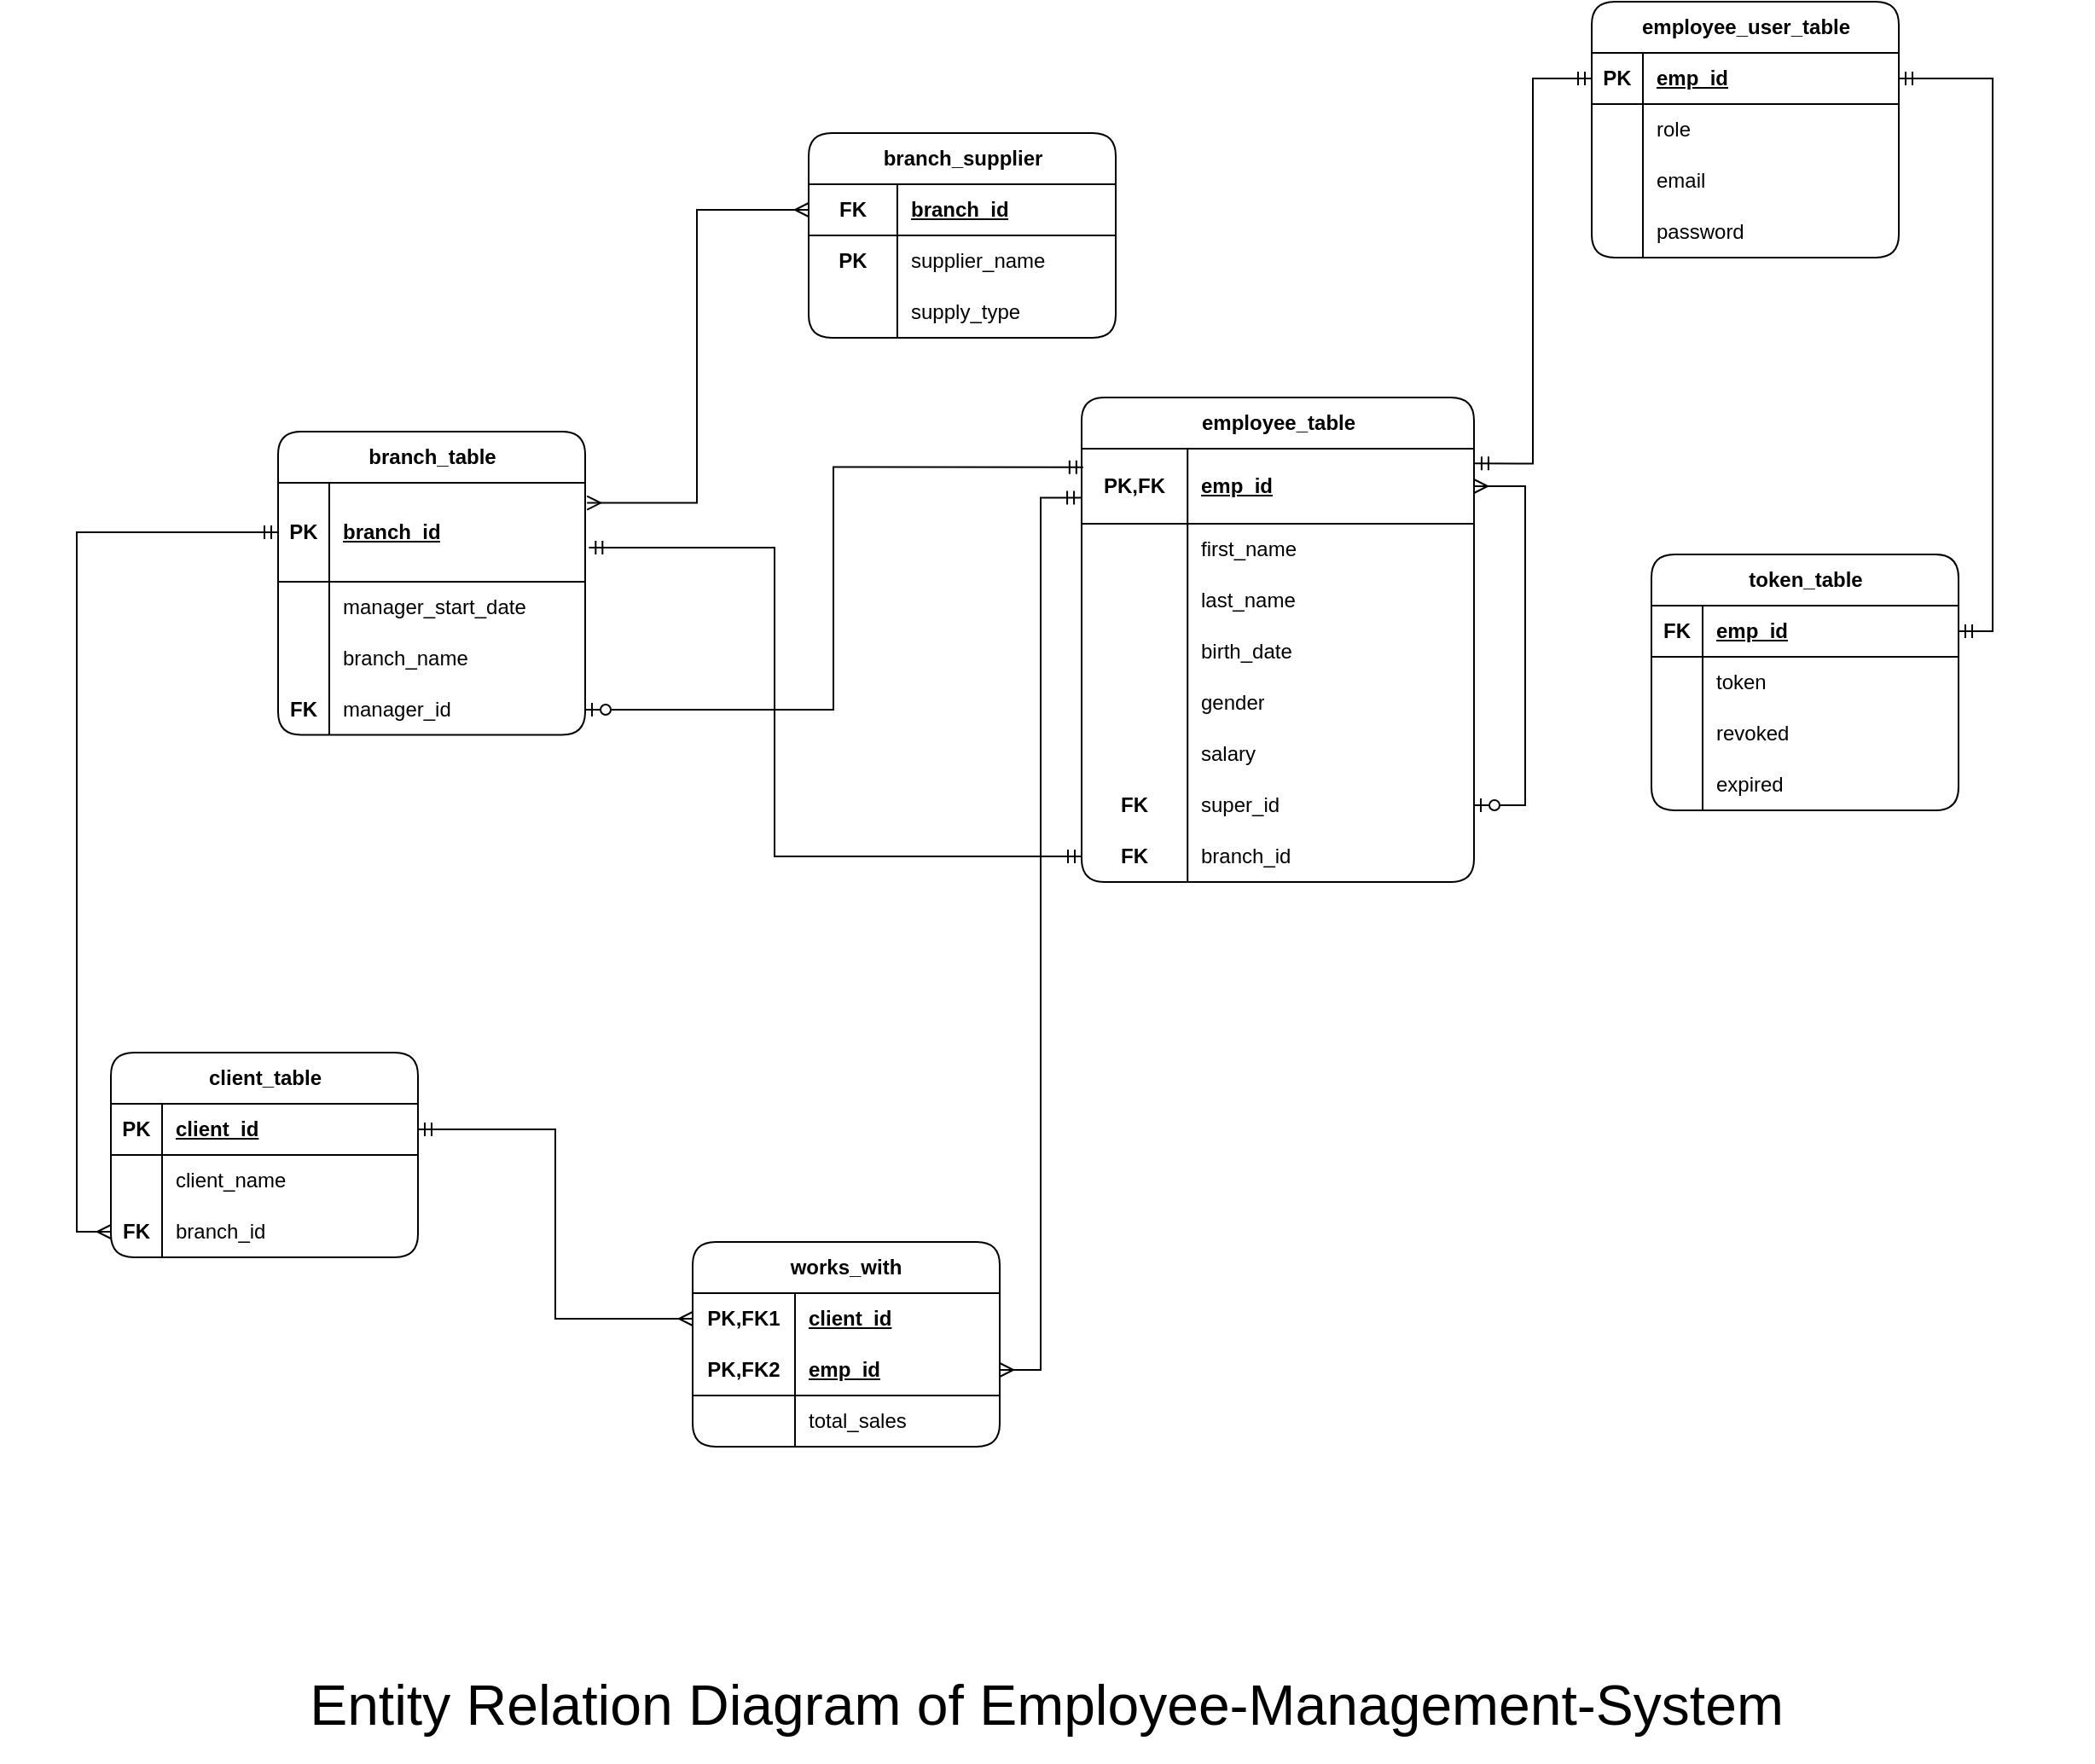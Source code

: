 <mxfile version="21.6.5" type="device">
  <diagram name="Page-1" id="pW3LPAcXb5I_HjaPYsyZ">
    <mxGraphModel dx="1983" dy="1054" grid="0" gridSize="10" guides="1" tooltips="1" connect="1" arrows="1" fold="1" page="0" pageScale="1" pageWidth="827" pageHeight="1169" math="0" shadow="0">
      <root>
        <mxCell id="0" />
        <mxCell id="1" parent="0" />
        <mxCell id="bMfVpVjpaJgASd9hI8qA-1" value="employee_table" style="shape=table;startSize=30;container=1;collapsible=1;childLayout=tableLayout;fixedRows=1;rowLines=0;fontStyle=1;align=center;resizeLast=1;html=1;rounded=1;" vertex="1" parent="1">
          <mxGeometry x="322" y="243" width="230" height="284" as="geometry" />
        </mxCell>
        <mxCell id="bMfVpVjpaJgASd9hI8qA-2" value="" style="shape=tableRow;horizontal=0;startSize=0;swimlaneHead=0;swimlaneBody=0;fillColor=none;collapsible=0;dropTarget=0;points=[[0,0.5],[1,0.5]];portConstraint=eastwest;top=0;left=0;right=0;bottom=1;" vertex="1" parent="bMfVpVjpaJgASd9hI8qA-1">
          <mxGeometry y="30" width="230" height="44" as="geometry" />
        </mxCell>
        <mxCell id="bMfVpVjpaJgASd9hI8qA-3" value="PK,FK" style="shape=partialRectangle;connectable=0;fillColor=none;top=0;left=0;bottom=0;right=0;fontStyle=1;overflow=hidden;whiteSpace=wrap;html=1;" vertex="1" parent="bMfVpVjpaJgASd9hI8qA-2">
          <mxGeometry width="62.103" height="44" as="geometry">
            <mxRectangle width="62.103" height="44" as="alternateBounds" />
          </mxGeometry>
        </mxCell>
        <mxCell id="bMfVpVjpaJgASd9hI8qA-4" value="emp_id" style="shape=partialRectangle;connectable=0;fillColor=none;top=0;left=0;bottom=0;right=0;align=left;spacingLeft=6;fontStyle=5;overflow=hidden;whiteSpace=wrap;html=1;" vertex="1" parent="bMfVpVjpaJgASd9hI8qA-2">
          <mxGeometry x="62.103" width="167.897" height="44" as="geometry">
            <mxRectangle width="167.897" height="44" as="alternateBounds" />
          </mxGeometry>
        </mxCell>
        <mxCell id="bMfVpVjpaJgASd9hI8qA-5" value="" style="shape=tableRow;horizontal=0;startSize=0;swimlaneHead=0;swimlaneBody=0;fillColor=none;collapsible=0;dropTarget=0;points=[[0,0.5],[1,0.5]];portConstraint=eastwest;top=0;left=0;right=0;bottom=0;" vertex="1" parent="bMfVpVjpaJgASd9hI8qA-1">
          <mxGeometry y="74" width="230" height="30" as="geometry" />
        </mxCell>
        <mxCell id="bMfVpVjpaJgASd9hI8qA-6" value="" style="shape=partialRectangle;connectable=0;fillColor=none;top=0;left=0;bottom=0;right=0;editable=1;overflow=hidden;whiteSpace=wrap;html=1;" vertex="1" parent="bMfVpVjpaJgASd9hI8qA-5">
          <mxGeometry width="62.103" height="30" as="geometry">
            <mxRectangle width="62.103" height="30" as="alternateBounds" />
          </mxGeometry>
        </mxCell>
        <mxCell id="bMfVpVjpaJgASd9hI8qA-7" value="first_name" style="shape=partialRectangle;connectable=0;fillColor=none;top=0;left=0;bottom=0;right=0;align=left;spacingLeft=6;overflow=hidden;whiteSpace=wrap;html=1;" vertex="1" parent="bMfVpVjpaJgASd9hI8qA-5">
          <mxGeometry x="62.103" width="167.897" height="30" as="geometry">
            <mxRectangle width="167.897" height="30" as="alternateBounds" />
          </mxGeometry>
        </mxCell>
        <mxCell id="bMfVpVjpaJgASd9hI8qA-8" value="" style="shape=tableRow;horizontal=0;startSize=0;swimlaneHead=0;swimlaneBody=0;fillColor=none;collapsible=0;dropTarget=0;points=[[0,0.5],[1,0.5]];portConstraint=eastwest;top=0;left=0;right=0;bottom=0;" vertex="1" parent="bMfVpVjpaJgASd9hI8qA-1">
          <mxGeometry y="104" width="230" height="30" as="geometry" />
        </mxCell>
        <mxCell id="bMfVpVjpaJgASd9hI8qA-9" value="" style="shape=partialRectangle;connectable=0;fillColor=none;top=0;left=0;bottom=0;right=0;editable=1;overflow=hidden;whiteSpace=wrap;html=1;" vertex="1" parent="bMfVpVjpaJgASd9hI8qA-8">
          <mxGeometry width="62.103" height="30" as="geometry">
            <mxRectangle width="62.103" height="30" as="alternateBounds" />
          </mxGeometry>
        </mxCell>
        <mxCell id="bMfVpVjpaJgASd9hI8qA-10" value="last_name" style="shape=partialRectangle;connectable=0;fillColor=none;top=0;left=0;bottom=0;right=0;align=left;spacingLeft=6;overflow=hidden;whiteSpace=wrap;html=1;" vertex="1" parent="bMfVpVjpaJgASd9hI8qA-8">
          <mxGeometry x="62.103" width="167.897" height="30" as="geometry">
            <mxRectangle width="167.897" height="30" as="alternateBounds" />
          </mxGeometry>
        </mxCell>
        <mxCell id="bMfVpVjpaJgASd9hI8qA-11" value="" style="shape=tableRow;horizontal=0;startSize=0;swimlaneHead=0;swimlaneBody=0;fillColor=none;collapsible=0;dropTarget=0;points=[[0,0.5],[1,0.5]];portConstraint=eastwest;top=0;left=0;right=0;bottom=0;" vertex="1" parent="bMfVpVjpaJgASd9hI8qA-1">
          <mxGeometry y="134" width="230" height="30" as="geometry" />
        </mxCell>
        <mxCell id="bMfVpVjpaJgASd9hI8qA-12" value="" style="shape=partialRectangle;connectable=0;fillColor=none;top=0;left=0;bottom=0;right=0;editable=1;overflow=hidden;whiteSpace=wrap;html=1;" vertex="1" parent="bMfVpVjpaJgASd9hI8qA-11">
          <mxGeometry width="62.103" height="30" as="geometry">
            <mxRectangle width="62.103" height="30" as="alternateBounds" />
          </mxGeometry>
        </mxCell>
        <mxCell id="bMfVpVjpaJgASd9hI8qA-13" value="birth_date" style="shape=partialRectangle;connectable=0;fillColor=none;top=0;left=0;bottom=0;right=0;align=left;spacingLeft=6;overflow=hidden;whiteSpace=wrap;html=1;" vertex="1" parent="bMfVpVjpaJgASd9hI8qA-11">
          <mxGeometry x="62.103" width="167.897" height="30" as="geometry">
            <mxRectangle width="167.897" height="30" as="alternateBounds" />
          </mxGeometry>
        </mxCell>
        <mxCell id="bMfVpVjpaJgASd9hI8qA-17" style="shape=tableRow;horizontal=0;startSize=0;swimlaneHead=0;swimlaneBody=0;fillColor=none;collapsible=0;dropTarget=0;points=[[0,0.5],[1,0.5]];portConstraint=eastwest;top=0;left=0;right=0;bottom=0;" vertex="1" parent="bMfVpVjpaJgASd9hI8qA-1">
          <mxGeometry y="164" width="230" height="30" as="geometry" />
        </mxCell>
        <mxCell id="bMfVpVjpaJgASd9hI8qA-18" style="shape=partialRectangle;connectable=0;fillColor=none;top=0;left=0;bottom=0;right=0;editable=1;overflow=hidden;whiteSpace=wrap;html=1;" vertex="1" parent="bMfVpVjpaJgASd9hI8qA-17">
          <mxGeometry width="62.103" height="30" as="geometry">
            <mxRectangle width="62.103" height="30" as="alternateBounds" />
          </mxGeometry>
        </mxCell>
        <mxCell id="bMfVpVjpaJgASd9hI8qA-19" value="gender" style="shape=partialRectangle;connectable=0;fillColor=none;top=0;left=0;bottom=0;right=0;align=left;spacingLeft=6;overflow=hidden;whiteSpace=wrap;html=1;" vertex="1" parent="bMfVpVjpaJgASd9hI8qA-17">
          <mxGeometry x="62.103" width="167.897" height="30" as="geometry">
            <mxRectangle width="167.897" height="30" as="alternateBounds" />
          </mxGeometry>
        </mxCell>
        <mxCell id="bMfVpVjpaJgASd9hI8qA-20" style="shape=tableRow;horizontal=0;startSize=0;swimlaneHead=0;swimlaneBody=0;fillColor=none;collapsible=0;dropTarget=0;points=[[0,0.5],[1,0.5]];portConstraint=eastwest;top=0;left=0;right=0;bottom=0;" vertex="1" parent="bMfVpVjpaJgASd9hI8qA-1">
          <mxGeometry y="194" width="230" height="30" as="geometry" />
        </mxCell>
        <mxCell id="bMfVpVjpaJgASd9hI8qA-21" style="shape=partialRectangle;connectable=0;fillColor=none;top=0;left=0;bottom=0;right=0;editable=1;overflow=hidden;whiteSpace=wrap;html=1;" vertex="1" parent="bMfVpVjpaJgASd9hI8qA-20">
          <mxGeometry width="62.103" height="30" as="geometry">
            <mxRectangle width="62.103" height="30" as="alternateBounds" />
          </mxGeometry>
        </mxCell>
        <mxCell id="bMfVpVjpaJgASd9hI8qA-22" value="salary" style="shape=partialRectangle;connectable=0;fillColor=none;top=0;left=0;bottom=0;right=0;align=left;spacingLeft=6;overflow=hidden;whiteSpace=wrap;html=1;" vertex="1" parent="bMfVpVjpaJgASd9hI8qA-20">
          <mxGeometry x="62.103" width="167.897" height="30" as="geometry">
            <mxRectangle width="167.897" height="30" as="alternateBounds" />
          </mxGeometry>
        </mxCell>
        <mxCell id="bMfVpVjpaJgASd9hI8qA-23" style="shape=tableRow;horizontal=0;startSize=0;swimlaneHead=0;swimlaneBody=0;fillColor=none;collapsible=0;dropTarget=0;points=[[0,0.5],[1,0.5]];portConstraint=eastwest;top=0;left=0;right=0;bottom=0;" vertex="1" parent="bMfVpVjpaJgASd9hI8qA-1">
          <mxGeometry y="224" width="230" height="30" as="geometry" />
        </mxCell>
        <mxCell id="bMfVpVjpaJgASd9hI8qA-24" value="&lt;b&gt;FK&lt;/b&gt;" style="shape=partialRectangle;connectable=0;fillColor=none;top=0;left=0;bottom=0;right=0;editable=1;overflow=hidden;whiteSpace=wrap;html=1;" vertex="1" parent="bMfVpVjpaJgASd9hI8qA-23">
          <mxGeometry width="62.103" height="30" as="geometry">
            <mxRectangle width="62.103" height="30" as="alternateBounds" />
          </mxGeometry>
        </mxCell>
        <mxCell id="bMfVpVjpaJgASd9hI8qA-25" value="super_id" style="shape=partialRectangle;connectable=0;fillColor=none;top=0;left=0;bottom=0;right=0;align=left;spacingLeft=6;overflow=hidden;whiteSpace=wrap;html=1;" vertex="1" parent="bMfVpVjpaJgASd9hI8qA-23">
          <mxGeometry x="62.103" width="167.897" height="30" as="geometry">
            <mxRectangle width="167.897" height="30" as="alternateBounds" />
          </mxGeometry>
        </mxCell>
        <mxCell id="bMfVpVjpaJgASd9hI8qA-26" style="shape=tableRow;horizontal=0;startSize=0;swimlaneHead=0;swimlaneBody=0;fillColor=none;collapsible=0;dropTarget=0;points=[[0,0.5],[1,0.5]];portConstraint=eastwest;top=0;left=0;right=0;bottom=0;" vertex="1" parent="bMfVpVjpaJgASd9hI8qA-1">
          <mxGeometry y="254" width="230" height="30" as="geometry" />
        </mxCell>
        <mxCell id="bMfVpVjpaJgASd9hI8qA-27" value="&lt;b&gt;FK&lt;/b&gt;" style="shape=partialRectangle;connectable=0;fillColor=none;top=0;left=0;bottom=0;right=0;editable=1;overflow=hidden;whiteSpace=wrap;html=1;" vertex="1" parent="bMfVpVjpaJgASd9hI8qA-26">
          <mxGeometry width="62.103" height="30" as="geometry">
            <mxRectangle width="62.103" height="30" as="alternateBounds" />
          </mxGeometry>
        </mxCell>
        <mxCell id="bMfVpVjpaJgASd9hI8qA-28" value="branch_id" style="shape=partialRectangle;connectable=0;fillColor=none;top=0;left=0;bottom=0;right=0;align=left;spacingLeft=6;overflow=hidden;whiteSpace=wrap;html=1;" vertex="1" parent="bMfVpVjpaJgASd9hI8qA-26">
          <mxGeometry x="62.103" width="167.897" height="30" as="geometry">
            <mxRectangle width="167.897" height="30" as="alternateBounds" />
          </mxGeometry>
        </mxCell>
        <mxCell id="bMfVpVjpaJgASd9hI8qA-36" value="" style="edgeStyle=entityRelationEdgeStyle;fontSize=12;html=1;endArrow=ERmany;startArrow=ERzeroToOne;rounded=0;endFill=0;startFill=0;" edge="1" parent="bMfVpVjpaJgASd9hI8qA-1" source="bMfVpVjpaJgASd9hI8qA-23" target="bMfVpVjpaJgASd9hI8qA-2">
          <mxGeometry width="100" height="100" relative="1" as="geometry">
            <mxPoint x="166" y="282" as="sourcePoint" />
            <mxPoint x="266" y="182" as="targetPoint" />
            <Array as="points">
              <mxPoint x="292" y="132" />
            </Array>
          </mxGeometry>
        </mxCell>
        <mxCell id="bMfVpVjpaJgASd9hI8qA-37" value="branch_table" style="shape=table;startSize=30;container=1;collapsible=1;childLayout=tableLayout;fixedRows=1;rowLines=0;fontStyle=1;align=center;resizeLast=1;html=1;rounded=1;" vertex="1" parent="1">
          <mxGeometry x="-149" y="263" width="180" height="177.688" as="geometry" />
        </mxCell>
        <mxCell id="bMfVpVjpaJgASd9hI8qA-38" value="" style="shape=tableRow;horizontal=0;startSize=0;swimlaneHead=0;swimlaneBody=0;fillColor=none;collapsible=0;dropTarget=0;points=[[0,0.5],[1,0.5]];portConstraint=eastwest;top=0;left=0;right=0;bottom=1;" vertex="1" parent="bMfVpVjpaJgASd9hI8qA-37">
          <mxGeometry y="30" width="180" height="58" as="geometry" />
        </mxCell>
        <mxCell id="bMfVpVjpaJgASd9hI8qA-39" value="PK" style="shape=partialRectangle;connectable=0;fillColor=none;top=0;left=0;bottom=0;right=0;fontStyle=1;overflow=hidden;whiteSpace=wrap;html=1;" vertex="1" parent="bMfVpVjpaJgASd9hI8qA-38">
          <mxGeometry width="30" height="58" as="geometry">
            <mxRectangle width="30" height="58" as="alternateBounds" />
          </mxGeometry>
        </mxCell>
        <mxCell id="bMfVpVjpaJgASd9hI8qA-40" value="branch_id" style="shape=partialRectangle;connectable=0;fillColor=none;top=0;left=0;bottom=0;right=0;align=left;spacingLeft=6;fontStyle=5;overflow=hidden;whiteSpace=wrap;html=1;" vertex="1" parent="bMfVpVjpaJgASd9hI8qA-38">
          <mxGeometry x="30" width="150" height="58" as="geometry">
            <mxRectangle width="150" height="58" as="alternateBounds" />
          </mxGeometry>
        </mxCell>
        <mxCell id="bMfVpVjpaJgASd9hI8qA-41" value="" style="shape=tableRow;horizontal=0;startSize=0;swimlaneHead=0;swimlaneBody=0;fillColor=none;collapsible=0;dropTarget=0;points=[[0,0.5],[1,0.5]];portConstraint=eastwest;top=0;left=0;right=0;bottom=0;" vertex="1" parent="bMfVpVjpaJgASd9hI8qA-37">
          <mxGeometry y="88" width="180" height="30" as="geometry" />
        </mxCell>
        <mxCell id="bMfVpVjpaJgASd9hI8qA-42" value="" style="shape=partialRectangle;connectable=0;fillColor=none;top=0;left=0;bottom=0;right=0;editable=1;overflow=hidden;whiteSpace=wrap;html=1;" vertex="1" parent="bMfVpVjpaJgASd9hI8qA-41">
          <mxGeometry width="30" height="30" as="geometry">
            <mxRectangle width="30" height="30" as="alternateBounds" />
          </mxGeometry>
        </mxCell>
        <mxCell id="bMfVpVjpaJgASd9hI8qA-43" value="manager_start_date" style="shape=partialRectangle;connectable=0;fillColor=none;top=0;left=0;bottom=0;right=0;align=left;spacingLeft=6;overflow=hidden;whiteSpace=wrap;html=1;" vertex="1" parent="bMfVpVjpaJgASd9hI8qA-41">
          <mxGeometry x="30" width="150" height="30" as="geometry">
            <mxRectangle width="150" height="30" as="alternateBounds" />
          </mxGeometry>
        </mxCell>
        <mxCell id="bMfVpVjpaJgASd9hI8qA-44" value="" style="shape=tableRow;horizontal=0;startSize=0;swimlaneHead=0;swimlaneBody=0;fillColor=none;collapsible=0;dropTarget=0;points=[[0,0.5],[1,0.5]];portConstraint=eastwest;top=0;left=0;right=0;bottom=0;" vertex="1" parent="bMfVpVjpaJgASd9hI8qA-37">
          <mxGeometry y="118" width="180" height="30" as="geometry" />
        </mxCell>
        <mxCell id="bMfVpVjpaJgASd9hI8qA-45" value="" style="shape=partialRectangle;connectable=0;fillColor=none;top=0;left=0;bottom=0;right=0;editable=1;overflow=hidden;whiteSpace=wrap;html=1;" vertex="1" parent="bMfVpVjpaJgASd9hI8qA-44">
          <mxGeometry width="30" height="30" as="geometry">
            <mxRectangle width="30" height="30" as="alternateBounds" />
          </mxGeometry>
        </mxCell>
        <mxCell id="bMfVpVjpaJgASd9hI8qA-46" value="branch_name" style="shape=partialRectangle;connectable=0;fillColor=none;top=0;left=0;bottom=0;right=0;align=left;spacingLeft=6;overflow=hidden;whiteSpace=wrap;html=1;" vertex="1" parent="bMfVpVjpaJgASd9hI8qA-44">
          <mxGeometry x="30" width="150" height="30" as="geometry">
            <mxRectangle width="150" height="30" as="alternateBounds" />
          </mxGeometry>
        </mxCell>
        <mxCell id="bMfVpVjpaJgASd9hI8qA-47" value="" style="shape=tableRow;horizontal=0;startSize=0;swimlaneHead=0;swimlaneBody=0;fillColor=none;collapsible=0;dropTarget=0;points=[[0,0.5],[1,0.5]];portConstraint=eastwest;top=0;left=0;right=0;bottom=0;" vertex="1" parent="bMfVpVjpaJgASd9hI8qA-37">
          <mxGeometry y="148" width="180" height="30" as="geometry" />
        </mxCell>
        <mxCell id="bMfVpVjpaJgASd9hI8qA-48" value="&lt;b&gt;FK&lt;/b&gt;" style="shape=partialRectangle;connectable=0;fillColor=none;top=0;left=0;bottom=0;right=0;editable=1;overflow=hidden;whiteSpace=wrap;html=1;" vertex="1" parent="bMfVpVjpaJgASd9hI8qA-47">
          <mxGeometry width="30" height="30" as="geometry">
            <mxRectangle width="30" height="30" as="alternateBounds" />
          </mxGeometry>
        </mxCell>
        <mxCell id="bMfVpVjpaJgASd9hI8qA-49" value="manager_id" style="shape=partialRectangle;connectable=0;fillColor=none;top=0;left=0;bottom=0;right=0;align=left;spacingLeft=6;overflow=hidden;whiteSpace=wrap;html=1;" vertex="1" parent="bMfVpVjpaJgASd9hI8qA-47">
          <mxGeometry x="30" width="150" height="30" as="geometry">
            <mxRectangle width="150" height="30" as="alternateBounds" />
          </mxGeometry>
        </mxCell>
        <mxCell id="bMfVpVjpaJgASd9hI8qA-50" style="edgeStyle=orthogonalEdgeStyle;rounded=0;orthogonalLoop=1;jettySize=auto;html=1;endArrow=ERmandOne;endFill=0;startArrow=ERzeroToOne;startFill=0;entryX=0.004;entryY=0.246;entryDx=0;entryDy=0;entryPerimeter=0;" edge="1" parent="1" source="bMfVpVjpaJgASd9hI8qA-47" target="bMfVpVjpaJgASd9hI8qA-2">
          <mxGeometry relative="1" as="geometry" />
        </mxCell>
        <mxCell id="bMfVpVjpaJgASd9hI8qA-51" value="client_table" style="shape=table;startSize=30;container=1;collapsible=1;childLayout=tableLayout;fixedRows=1;rowLines=0;fontStyle=1;align=center;resizeLast=1;html=1;rounded=1;" vertex="1" parent="1">
          <mxGeometry x="-247" y="627" width="180" height="120" as="geometry" />
        </mxCell>
        <mxCell id="bMfVpVjpaJgASd9hI8qA-52" value="" style="shape=tableRow;horizontal=0;startSize=0;swimlaneHead=0;swimlaneBody=0;fillColor=none;collapsible=0;dropTarget=0;points=[[0,0.5],[1,0.5]];portConstraint=eastwest;top=0;left=0;right=0;bottom=1;" vertex="1" parent="bMfVpVjpaJgASd9hI8qA-51">
          <mxGeometry y="30" width="180" height="30" as="geometry" />
        </mxCell>
        <mxCell id="bMfVpVjpaJgASd9hI8qA-53" value="PK" style="shape=partialRectangle;connectable=0;fillColor=none;top=0;left=0;bottom=0;right=0;fontStyle=1;overflow=hidden;whiteSpace=wrap;html=1;" vertex="1" parent="bMfVpVjpaJgASd9hI8qA-52">
          <mxGeometry width="30" height="30" as="geometry">
            <mxRectangle width="30" height="30" as="alternateBounds" />
          </mxGeometry>
        </mxCell>
        <mxCell id="bMfVpVjpaJgASd9hI8qA-54" value="client_id" style="shape=partialRectangle;connectable=0;fillColor=none;top=0;left=0;bottom=0;right=0;align=left;spacingLeft=6;fontStyle=5;overflow=hidden;whiteSpace=wrap;html=1;" vertex="1" parent="bMfVpVjpaJgASd9hI8qA-52">
          <mxGeometry x="30" width="150" height="30" as="geometry">
            <mxRectangle width="150" height="30" as="alternateBounds" />
          </mxGeometry>
        </mxCell>
        <mxCell id="bMfVpVjpaJgASd9hI8qA-55" value="" style="shape=tableRow;horizontal=0;startSize=0;swimlaneHead=0;swimlaneBody=0;fillColor=none;collapsible=0;dropTarget=0;points=[[0,0.5],[1,0.5]];portConstraint=eastwest;top=0;left=0;right=0;bottom=0;" vertex="1" parent="bMfVpVjpaJgASd9hI8qA-51">
          <mxGeometry y="60" width="180" height="30" as="geometry" />
        </mxCell>
        <mxCell id="bMfVpVjpaJgASd9hI8qA-56" value="" style="shape=partialRectangle;connectable=0;fillColor=none;top=0;left=0;bottom=0;right=0;editable=1;overflow=hidden;whiteSpace=wrap;html=1;" vertex="1" parent="bMfVpVjpaJgASd9hI8qA-55">
          <mxGeometry width="30" height="30" as="geometry">
            <mxRectangle width="30" height="30" as="alternateBounds" />
          </mxGeometry>
        </mxCell>
        <mxCell id="bMfVpVjpaJgASd9hI8qA-57" value="client_name" style="shape=partialRectangle;connectable=0;fillColor=none;top=0;left=0;bottom=0;right=0;align=left;spacingLeft=6;overflow=hidden;whiteSpace=wrap;html=1;" vertex="1" parent="bMfVpVjpaJgASd9hI8qA-55">
          <mxGeometry x="30" width="150" height="30" as="geometry">
            <mxRectangle width="150" height="30" as="alternateBounds" />
          </mxGeometry>
        </mxCell>
        <mxCell id="bMfVpVjpaJgASd9hI8qA-58" value="" style="shape=tableRow;horizontal=0;startSize=0;swimlaneHead=0;swimlaneBody=0;fillColor=none;collapsible=0;dropTarget=0;points=[[0,0.5],[1,0.5]];portConstraint=eastwest;top=0;left=0;right=0;bottom=0;" vertex="1" parent="bMfVpVjpaJgASd9hI8qA-51">
          <mxGeometry y="90" width="180" height="30" as="geometry" />
        </mxCell>
        <mxCell id="bMfVpVjpaJgASd9hI8qA-59" value="&lt;b&gt;FK&lt;/b&gt;" style="shape=partialRectangle;connectable=0;fillColor=none;top=0;left=0;bottom=0;right=0;editable=1;overflow=hidden;whiteSpace=wrap;html=1;" vertex="1" parent="bMfVpVjpaJgASd9hI8qA-58">
          <mxGeometry width="30" height="30" as="geometry">
            <mxRectangle width="30" height="30" as="alternateBounds" />
          </mxGeometry>
        </mxCell>
        <mxCell id="bMfVpVjpaJgASd9hI8qA-60" value="branch_id" style="shape=partialRectangle;connectable=0;fillColor=none;top=0;left=0;bottom=0;right=0;align=left;spacingLeft=6;overflow=hidden;whiteSpace=wrap;html=1;" vertex="1" parent="bMfVpVjpaJgASd9hI8qA-58">
          <mxGeometry x="30" width="150" height="30" as="geometry">
            <mxRectangle width="150" height="30" as="alternateBounds" />
          </mxGeometry>
        </mxCell>
        <mxCell id="bMfVpVjpaJgASd9hI8qA-65" value="works_with" style="shape=table;startSize=30;container=1;collapsible=1;childLayout=tableLayout;fixedRows=1;rowLines=0;fontStyle=1;align=center;resizeLast=1;html=1;whiteSpace=wrap;rounded=1;" vertex="1" parent="1">
          <mxGeometry x="94" y="738" width="180" height="120" as="geometry" />
        </mxCell>
        <mxCell id="bMfVpVjpaJgASd9hI8qA-66" value="" style="shape=tableRow;horizontal=0;startSize=0;swimlaneHead=0;swimlaneBody=0;fillColor=none;collapsible=0;dropTarget=0;points=[[0,0.5],[1,0.5]];portConstraint=eastwest;top=0;left=0;right=0;bottom=0;html=1;" vertex="1" parent="bMfVpVjpaJgASd9hI8qA-65">
          <mxGeometry y="30" width="180" height="30" as="geometry" />
        </mxCell>
        <mxCell id="bMfVpVjpaJgASd9hI8qA-67" value="PK,FK1" style="shape=partialRectangle;connectable=0;fillColor=none;top=0;left=0;bottom=0;right=0;fontStyle=1;overflow=hidden;html=1;whiteSpace=wrap;" vertex="1" parent="bMfVpVjpaJgASd9hI8qA-66">
          <mxGeometry width="60" height="30" as="geometry">
            <mxRectangle width="60" height="30" as="alternateBounds" />
          </mxGeometry>
        </mxCell>
        <mxCell id="bMfVpVjpaJgASd9hI8qA-68" value="client_id" style="shape=partialRectangle;connectable=0;fillColor=none;top=0;left=0;bottom=0;right=0;align=left;spacingLeft=6;fontStyle=5;overflow=hidden;html=1;whiteSpace=wrap;" vertex="1" parent="bMfVpVjpaJgASd9hI8qA-66">
          <mxGeometry x="60" width="120" height="30" as="geometry">
            <mxRectangle width="120" height="30" as="alternateBounds" />
          </mxGeometry>
        </mxCell>
        <mxCell id="bMfVpVjpaJgASd9hI8qA-69" value="" style="shape=tableRow;horizontal=0;startSize=0;swimlaneHead=0;swimlaneBody=0;fillColor=none;collapsible=0;dropTarget=0;points=[[0,0.5],[1,0.5]];portConstraint=eastwest;top=0;left=0;right=0;bottom=1;html=1;" vertex="1" parent="bMfVpVjpaJgASd9hI8qA-65">
          <mxGeometry y="60" width="180" height="30" as="geometry" />
        </mxCell>
        <mxCell id="bMfVpVjpaJgASd9hI8qA-70" value="PK,FK2" style="shape=partialRectangle;connectable=0;fillColor=none;top=0;left=0;bottom=0;right=0;fontStyle=1;overflow=hidden;html=1;whiteSpace=wrap;" vertex="1" parent="bMfVpVjpaJgASd9hI8qA-69">
          <mxGeometry width="60" height="30" as="geometry">
            <mxRectangle width="60" height="30" as="alternateBounds" />
          </mxGeometry>
        </mxCell>
        <mxCell id="bMfVpVjpaJgASd9hI8qA-71" value="emp_id" style="shape=partialRectangle;connectable=0;fillColor=none;top=0;left=0;bottom=0;right=0;align=left;spacingLeft=6;fontStyle=5;overflow=hidden;html=1;whiteSpace=wrap;" vertex="1" parent="bMfVpVjpaJgASd9hI8qA-69">
          <mxGeometry x="60" width="120" height="30" as="geometry">
            <mxRectangle width="120" height="30" as="alternateBounds" />
          </mxGeometry>
        </mxCell>
        <mxCell id="bMfVpVjpaJgASd9hI8qA-72" value="" style="shape=tableRow;horizontal=0;startSize=0;swimlaneHead=0;swimlaneBody=0;fillColor=none;collapsible=0;dropTarget=0;points=[[0,0.5],[1,0.5]];portConstraint=eastwest;top=0;left=0;right=0;bottom=0;html=1;" vertex="1" parent="bMfVpVjpaJgASd9hI8qA-65">
          <mxGeometry y="90" width="180" height="30" as="geometry" />
        </mxCell>
        <mxCell id="bMfVpVjpaJgASd9hI8qA-73" value="" style="shape=partialRectangle;connectable=0;fillColor=none;top=0;left=0;bottom=0;right=0;editable=1;overflow=hidden;html=1;whiteSpace=wrap;" vertex="1" parent="bMfVpVjpaJgASd9hI8qA-72">
          <mxGeometry width="60" height="30" as="geometry">
            <mxRectangle width="60" height="30" as="alternateBounds" />
          </mxGeometry>
        </mxCell>
        <mxCell id="bMfVpVjpaJgASd9hI8qA-74" value="total_sales" style="shape=partialRectangle;connectable=0;fillColor=none;top=0;left=0;bottom=0;right=0;align=left;spacingLeft=6;overflow=hidden;html=1;whiteSpace=wrap;" vertex="1" parent="bMfVpVjpaJgASd9hI8qA-72">
          <mxGeometry x="60" width="120" height="30" as="geometry">
            <mxRectangle width="120" height="30" as="alternateBounds" />
          </mxGeometry>
        </mxCell>
        <mxCell id="bMfVpVjpaJgASd9hI8qA-79" style="edgeStyle=orthogonalEdgeStyle;rounded=0;orthogonalLoop=1;jettySize=auto;html=1;endArrow=ERmany;endFill=0;startArrow=ERmandOne;startFill=0;" edge="1" parent="1" source="bMfVpVjpaJgASd9hI8qA-52" target="bMfVpVjpaJgASd9hI8qA-66">
          <mxGeometry relative="1" as="geometry" />
        </mxCell>
        <mxCell id="bMfVpVjpaJgASd9hI8qA-80" style="edgeStyle=orthogonalEdgeStyle;rounded=0;orthogonalLoop=1;jettySize=auto;html=1;startArrow=ERmandOne;startFill=0;endArrow=ERmany;endFill=0;entryX=1;entryY=0.5;entryDx=0;entryDy=0;exitX=-0.002;exitY=0.654;exitDx=0;exitDy=0;exitPerimeter=0;" edge="1" parent="1" source="bMfVpVjpaJgASd9hI8qA-2" target="bMfVpVjpaJgASd9hI8qA-69">
          <mxGeometry relative="1" as="geometry">
            <mxPoint x="293.97" y="305" as="sourcePoint" />
            <mxPoint x="302" y="820" as="targetPoint" />
          </mxGeometry>
        </mxCell>
        <mxCell id="bMfVpVjpaJgASd9hI8qA-81" value="branch_supplier" style="shape=table;startSize=30;container=1;collapsible=1;childLayout=tableLayout;fixedRows=1;rowLines=0;fontStyle=1;align=center;resizeLast=1;html=1;rounded=1;" vertex="1" parent="1">
          <mxGeometry x="162" y="88" width="180" height="120" as="geometry" />
        </mxCell>
        <mxCell id="bMfVpVjpaJgASd9hI8qA-82" value="" style="shape=tableRow;horizontal=0;startSize=0;swimlaneHead=0;swimlaneBody=0;fillColor=none;collapsible=0;dropTarget=0;points=[[0,0.5],[1,0.5]];portConstraint=eastwest;top=0;left=0;right=0;bottom=1;" vertex="1" parent="bMfVpVjpaJgASd9hI8qA-81">
          <mxGeometry y="30" width="180" height="30" as="geometry" />
        </mxCell>
        <mxCell id="bMfVpVjpaJgASd9hI8qA-83" value="FK" style="shape=partialRectangle;connectable=0;fillColor=none;top=0;left=0;bottom=0;right=0;fontStyle=1;overflow=hidden;whiteSpace=wrap;html=1;" vertex="1" parent="bMfVpVjpaJgASd9hI8qA-82">
          <mxGeometry width="51.958" height="30" as="geometry">
            <mxRectangle width="51.958" height="30" as="alternateBounds" />
          </mxGeometry>
        </mxCell>
        <mxCell id="bMfVpVjpaJgASd9hI8qA-84" value="branch_id" style="shape=partialRectangle;connectable=0;fillColor=none;top=0;left=0;bottom=0;right=0;align=left;spacingLeft=6;fontStyle=5;overflow=hidden;whiteSpace=wrap;html=1;" vertex="1" parent="bMfVpVjpaJgASd9hI8qA-82">
          <mxGeometry x="51.958" width="128.042" height="30" as="geometry">
            <mxRectangle width="128.042" height="30" as="alternateBounds" />
          </mxGeometry>
        </mxCell>
        <mxCell id="bMfVpVjpaJgASd9hI8qA-85" value="" style="shape=tableRow;horizontal=0;startSize=0;swimlaneHead=0;swimlaneBody=0;fillColor=none;collapsible=0;dropTarget=0;points=[[0,0.5],[1,0.5]];portConstraint=eastwest;top=0;left=0;right=0;bottom=0;" vertex="1" parent="bMfVpVjpaJgASd9hI8qA-81">
          <mxGeometry y="60" width="180" height="30" as="geometry" />
        </mxCell>
        <mxCell id="bMfVpVjpaJgASd9hI8qA-86" value="&lt;b&gt;PK&lt;/b&gt;" style="shape=partialRectangle;connectable=0;fillColor=none;top=0;left=0;bottom=0;right=0;editable=1;overflow=hidden;whiteSpace=wrap;html=1;" vertex="1" parent="bMfVpVjpaJgASd9hI8qA-85">
          <mxGeometry width="51.958" height="30" as="geometry">
            <mxRectangle width="51.958" height="30" as="alternateBounds" />
          </mxGeometry>
        </mxCell>
        <mxCell id="bMfVpVjpaJgASd9hI8qA-87" value="supplier_name" style="shape=partialRectangle;connectable=0;fillColor=none;top=0;left=0;bottom=0;right=0;align=left;spacingLeft=6;overflow=hidden;whiteSpace=wrap;html=1;" vertex="1" parent="bMfVpVjpaJgASd9hI8qA-85">
          <mxGeometry x="51.958" width="128.042" height="30" as="geometry">
            <mxRectangle width="128.042" height="30" as="alternateBounds" />
          </mxGeometry>
        </mxCell>
        <mxCell id="bMfVpVjpaJgASd9hI8qA-88" value="" style="shape=tableRow;horizontal=0;startSize=0;swimlaneHead=0;swimlaneBody=0;fillColor=none;collapsible=0;dropTarget=0;points=[[0,0.5],[1,0.5]];portConstraint=eastwest;top=0;left=0;right=0;bottom=0;" vertex="1" parent="bMfVpVjpaJgASd9hI8qA-81">
          <mxGeometry y="90" width="180" height="30" as="geometry" />
        </mxCell>
        <mxCell id="bMfVpVjpaJgASd9hI8qA-89" value="" style="shape=partialRectangle;connectable=0;fillColor=none;top=0;left=0;bottom=0;right=0;editable=1;overflow=hidden;whiteSpace=wrap;html=1;" vertex="1" parent="bMfVpVjpaJgASd9hI8qA-88">
          <mxGeometry width="51.958" height="30" as="geometry">
            <mxRectangle width="51.958" height="30" as="alternateBounds" />
          </mxGeometry>
        </mxCell>
        <mxCell id="bMfVpVjpaJgASd9hI8qA-90" value="supply_type" style="shape=partialRectangle;connectable=0;fillColor=none;top=0;left=0;bottom=0;right=0;align=left;spacingLeft=6;overflow=hidden;whiteSpace=wrap;html=1;" vertex="1" parent="bMfVpVjpaJgASd9hI8qA-88">
          <mxGeometry x="51.958" width="128.042" height="30" as="geometry">
            <mxRectangle width="128.042" height="30" as="alternateBounds" />
          </mxGeometry>
        </mxCell>
        <mxCell id="bMfVpVjpaJgASd9hI8qA-94" style="edgeStyle=orthogonalEdgeStyle;rounded=0;orthogonalLoop=1;jettySize=auto;html=1;entryX=0;entryY=0.5;entryDx=0;entryDy=0;startArrow=ERmandOne;startFill=0;endArrow=ERmany;endFill=0;" edge="1" parent="1" source="bMfVpVjpaJgASd9hI8qA-38" target="bMfVpVjpaJgASd9hI8qA-58">
          <mxGeometry relative="1" as="geometry" />
        </mxCell>
        <mxCell id="bMfVpVjpaJgASd9hI8qA-97" style="edgeStyle=orthogonalEdgeStyle;rounded=0;orthogonalLoop=1;jettySize=auto;html=1;entryX=0;entryY=0.5;entryDx=0;entryDy=0;endArrow=ERmany;endFill=0;startArrow=ERmany;startFill=0;exitX=1.006;exitY=0.203;exitDx=0;exitDy=0;exitPerimeter=0;" edge="1" parent="1" source="bMfVpVjpaJgASd9hI8qA-38" target="bMfVpVjpaJgASd9hI8qA-82">
          <mxGeometry relative="1" as="geometry" />
        </mxCell>
        <mxCell id="bMfVpVjpaJgASd9hI8qA-98" value="&lt;span style=&quot;font-size: 33px;&quot;&gt;Entity Relation Diagram of Employee-Management-System&lt;/span&gt;" style="text;html=1;strokeColor=none;fillColor=none;align=center;verticalAlign=middle;whiteSpace=wrap;rounded=0;" vertex="1" parent="1">
          <mxGeometry x="-312" y="974" width="1227" height="69" as="geometry" />
        </mxCell>
        <mxCell id="bMfVpVjpaJgASd9hI8qA-99" value="employee_user_table" style="shape=table;startSize=30;container=1;collapsible=1;childLayout=tableLayout;fixedRows=1;rowLines=0;fontStyle=1;align=center;resizeLast=1;html=1;rounded=1;" vertex="1" parent="1">
          <mxGeometry x="621" y="11" width="180" height="150" as="geometry" />
        </mxCell>
        <mxCell id="bMfVpVjpaJgASd9hI8qA-100" value="" style="shape=tableRow;horizontal=0;startSize=0;swimlaneHead=0;swimlaneBody=0;fillColor=none;collapsible=0;dropTarget=0;points=[[0,0.5],[1,0.5]];portConstraint=eastwest;top=0;left=0;right=0;bottom=1;" vertex="1" parent="bMfVpVjpaJgASd9hI8qA-99">
          <mxGeometry y="30" width="180" height="30" as="geometry" />
        </mxCell>
        <mxCell id="bMfVpVjpaJgASd9hI8qA-101" value="PK" style="shape=partialRectangle;connectable=0;fillColor=none;top=0;left=0;bottom=0;right=0;fontStyle=1;overflow=hidden;whiteSpace=wrap;html=1;" vertex="1" parent="bMfVpVjpaJgASd9hI8qA-100">
          <mxGeometry width="30" height="30" as="geometry">
            <mxRectangle width="30" height="30" as="alternateBounds" />
          </mxGeometry>
        </mxCell>
        <mxCell id="bMfVpVjpaJgASd9hI8qA-102" value="emp_id" style="shape=partialRectangle;connectable=0;fillColor=none;top=0;left=0;bottom=0;right=0;align=left;spacingLeft=6;fontStyle=5;overflow=hidden;whiteSpace=wrap;html=1;" vertex="1" parent="bMfVpVjpaJgASd9hI8qA-100">
          <mxGeometry x="30" width="150" height="30" as="geometry">
            <mxRectangle width="150" height="30" as="alternateBounds" />
          </mxGeometry>
        </mxCell>
        <mxCell id="bMfVpVjpaJgASd9hI8qA-103" value="" style="shape=tableRow;horizontal=0;startSize=0;swimlaneHead=0;swimlaneBody=0;fillColor=none;collapsible=0;dropTarget=0;points=[[0,0.5],[1,0.5]];portConstraint=eastwest;top=0;left=0;right=0;bottom=0;" vertex="1" parent="bMfVpVjpaJgASd9hI8qA-99">
          <mxGeometry y="60" width="180" height="30" as="geometry" />
        </mxCell>
        <mxCell id="bMfVpVjpaJgASd9hI8qA-104" value="" style="shape=partialRectangle;connectable=0;fillColor=none;top=0;left=0;bottom=0;right=0;editable=1;overflow=hidden;whiteSpace=wrap;html=1;" vertex="1" parent="bMfVpVjpaJgASd9hI8qA-103">
          <mxGeometry width="30" height="30" as="geometry">
            <mxRectangle width="30" height="30" as="alternateBounds" />
          </mxGeometry>
        </mxCell>
        <mxCell id="bMfVpVjpaJgASd9hI8qA-105" value="role" style="shape=partialRectangle;connectable=0;fillColor=none;top=0;left=0;bottom=0;right=0;align=left;spacingLeft=6;overflow=hidden;whiteSpace=wrap;html=1;" vertex="1" parent="bMfVpVjpaJgASd9hI8qA-103">
          <mxGeometry x="30" width="150" height="30" as="geometry">
            <mxRectangle width="150" height="30" as="alternateBounds" />
          </mxGeometry>
        </mxCell>
        <mxCell id="bMfVpVjpaJgASd9hI8qA-106" value="" style="shape=tableRow;horizontal=0;startSize=0;swimlaneHead=0;swimlaneBody=0;fillColor=none;collapsible=0;dropTarget=0;points=[[0,0.5],[1,0.5]];portConstraint=eastwest;top=0;left=0;right=0;bottom=0;" vertex="1" parent="bMfVpVjpaJgASd9hI8qA-99">
          <mxGeometry y="90" width="180" height="30" as="geometry" />
        </mxCell>
        <mxCell id="bMfVpVjpaJgASd9hI8qA-107" value="" style="shape=partialRectangle;connectable=0;fillColor=none;top=0;left=0;bottom=0;right=0;editable=1;overflow=hidden;whiteSpace=wrap;html=1;" vertex="1" parent="bMfVpVjpaJgASd9hI8qA-106">
          <mxGeometry width="30" height="30" as="geometry">
            <mxRectangle width="30" height="30" as="alternateBounds" />
          </mxGeometry>
        </mxCell>
        <mxCell id="bMfVpVjpaJgASd9hI8qA-108" value="email" style="shape=partialRectangle;connectable=0;fillColor=none;top=0;left=0;bottom=0;right=0;align=left;spacingLeft=6;overflow=hidden;whiteSpace=wrap;html=1;" vertex="1" parent="bMfVpVjpaJgASd9hI8qA-106">
          <mxGeometry x="30" width="150" height="30" as="geometry">
            <mxRectangle width="150" height="30" as="alternateBounds" />
          </mxGeometry>
        </mxCell>
        <mxCell id="bMfVpVjpaJgASd9hI8qA-109" value="" style="shape=tableRow;horizontal=0;startSize=0;swimlaneHead=0;swimlaneBody=0;fillColor=none;collapsible=0;dropTarget=0;points=[[0,0.5],[1,0.5]];portConstraint=eastwest;top=0;left=0;right=0;bottom=0;" vertex="1" parent="bMfVpVjpaJgASd9hI8qA-99">
          <mxGeometry y="120" width="180" height="30" as="geometry" />
        </mxCell>
        <mxCell id="bMfVpVjpaJgASd9hI8qA-110" value="" style="shape=partialRectangle;connectable=0;fillColor=none;top=0;left=0;bottom=0;right=0;editable=1;overflow=hidden;whiteSpace=wrap;html=1;" vertex="1" parent="bMfVpVjpaJgASd9hI8qA-109">
          <mxGeometry width="30" height="30" as="geometry">
            <mxRectangle width="30" height="30" as="alternateBounds" />
          </mxGeometry>
        </mxCell>
        <mxCell id="bMfVpVjpaJgASd9hI8qA-111" value="password" style="shape=partialRectangle;connectable=0;fillColor=none;top=0;left=0;bottom=0;right=0;align=left;spacingLeft=6;overflow=hidden;whiteSpace=wrap;html=1;" vertex="1" parent="bMfVpVjpaJgASd9hI8qA-109">
          <mxGeometry x="30" width="150" height="30" as="geometry">
            <mxRectangle width="150" height="30" as="alternateBounds" />
          </mxGeometry>
        </mxCell>
        <mxCell id="bMfVpVjpaJgASd9hI8qA-112" style="edgeStyle=orthogonalEdgeStyle;rounded=0;orthogonalLoop=1;jettySize=auto;html=1;entryX=1.002;entryY=0.197;entryDx=0;entryDy=0;entryPerimeter=0;startArrow=ERmandOne;startFill=0;endArrow=ERmandOne;endFill=0;" edge="1" parent="1" source="bMfVpVjpaJgASd9hI8qA-100" target="bMfVpVjpaJgASd9hI8qA-2">
          <mxGeometry relative="1" as="geometry" />
        </mxCell>
        <mxCell id="bMfVpVjpaJgASd9hI8qA-113" value="token_table" style="shape=table;startSize=30;container=1;collapsible=1;childLayout=tableLayout;fixedRows=1;rowLines=0;fontStyle=1;align=center;resizeLast=1;html=1;rounded=1;" vertex="1" parent="1">
          <mxGeometry x="656" y="335" width="180" height="150" as="geometry" />
        </mxCell>
        <mxCell id="bMfVpVjpaJgASd9hI8qA-114" value="" style="shape=tableRow;horizontal=0;startSize=0;swimlaneHead=0;swimlaneBody=0;fillColor=none;collapsible=0;dropTarget=0;points=[[0,0.5],[1,0.5]];portConstraint=eastwest;top=0;left=0;right=0;bottom=1;" vertex="1" parent="bMfVpVjpaJgASd9hI8qA-113">
          <mxGeometry y="30" width="180" height="30" as="geometry" />
        </mxCell>
        <mxCell id="bMfVpVjpaJgASd9hI8qA-115" value="FK" style="shape=partialRectangle;connectable=0;fillColor=none;top=0;left=0;bottom=0;right=0;fontStyle=1;overflow=hidden;whiteSpace=wrap;html=1;" vertex="1" parent="bMfVpVjpaJgASd9hI8qA-114">
          <mxGeometry width="30" height="30" as="geometry">
            <mxRectangle width="30" height="30" as="alternateBounds" />
          </mxGeometry>
        </mxCell>
        <mxCell id="bMfVpVjpaJgASd9hI8qA-116" value="emp_id" style="shape=partialRectangle;connectable=0;fillColor=none;top=0;left=0;bottom=0;right=0;align=left;spacingLeft=6;fontStyle=5;overflow=hidden;whiteSpace=wrap;html=1;" vertex="1" parent="bMfVpVjpaJgASd9hI8qA-114">
          <mxGeometry x="30" width="150" height="30" as="geometry">
            <mxRectangle width="150" height="30" as="alternateBounds" />
          </mxGeometry>
        </mxCell>
        <mxCell id="bMfVpVjpaJgASd9hI8qA-117" value="" style="shape=tableRow;horizontal=0;startSize=0;swimlaneHead=0;swimlaneBody=0;fillColor=none;collapsible=0;dropTarget=0;points=[[0,0.5],[1,0.5]];portConstraint=eastwest;top=0;left=0;right=0;bottom=0;" vertex="1" parent="bMfVpVjpaJgASd9hI8qA-113">
          <mxGeometry y="60" width="180" height="30" as="geometry" />
        </mxCell>
        <mxCell id="bMfVpVjpaJgASd9hI8qA-118" value="" style="shape=partialRectangle;connectable=0;fillColor=none;top=0;left=0;bottom=0;right=0;editable=1;overflow=hidden;whiteSpace=wrap;html=1;" vertex="1" parent="bMfVpVjpaJgASd9hI8qA-117">
          <mxGeometry width="30" height="30" as="geometry">
            <mxRectangle width="30" height="30" as="alternateBounds" />
          </mxGeometry>
        </mxCell>
        <mxCell id="bMfVpVjpaJgASd9hI8qA-119" value="token" style="shape=partialRectangle;connectable=0;fillColor=none;top=0;left=0;bottom=0;right=0;align=left;spacingLeft=6;overflow=hidden;whiteSpace=wrap;html=1;" vertex="1" parent="bMfVpVjpaJgASd9hI8qA-117">
          <mxGeometry x="30" width="150" height="30" as="geometry">
            <mxRectangle width="150" height="30" as="alternateBounds" />
          </mxGeometry>
        </mxCell>
        <mxCell id="bMfVpVjpaJgASd9hI8qA-123" value="" style="shape=tableRow;horizontal=0;startSize=0;swimlaneHead=0;swimlaneBody=0;fillColor=none;collapsible=0;dropTarget=0;points=[[0,0.5],[1,0.5]];portConstraint=eastwest;top=0;left=0;right=0;bottom=0;" vertex="1" parent="bMfVpVjpaJgASd9hI8qA-113">
          <mxGeometry y="90" width="180" height="30" as="geometry" />
        </mxCell>
        <mxCell id="bMfVpVjpaJgASd9hI8qA-124" value="" style="shape=partialRectangle;connectable=0;fillColor=none;top=0;left=0;bottom=0;right=0;editable=1;overflow=hidden;whiteSpace=wrap;html=1;" vertex="1" parent="bMfVpVjpaJgASd9hI8qA-123">
          <mxGeometry width="30" height="30" as="geometry">
            <mxRectangle width="30" height="30" as="alternateBounds" />
          </mxGeometry>
        </mxCell>
        <mxCell id="bMfVpVjpaJgASd9hI8qA-125" value="revoked" style="shape=partialRectangle;connectable=0;fillColor=none;top=0;left=0;bottom=0;right=0;align=left;spacingLeft=6;overflow=hidden;whiteSpace=wrap;html=1;" vertex="1" parent="bMfVpVjpaJgASd9hI8qA-123">
          <mxGeometry x="30" width="150" height="30" as="geometry">
            <mxRectangle width="150" height="30" as="alternateBounds" />
          </mxGeometry>
        </mxCell>
        <mxCell id="bMfVpVjpaJgASd9hI8qA-126" style="shape=tableRow;horizontal=0;startSize=0;swimlaneHead=0;swimlaneBody=0;fillColor=none;collapsible=0;dropTarget=0;points=[[0,0.5],[1,0.5]];portConstraint=eastwest;top=0;left=0;right=0;bottom=0;" vertex="1" parent="bMfVpVjpaJgASd9hI8qA-113">
          <mxGeometry y="120" width="180" height="30" as="geometry" />
        </mxCell>
        <mxCell id="bMfVpVjpaJgASd9hI8qA-127" style="shape=partialRectangle;connectable=0;fillColor=none;top=0;left=0;bottom=0;right=0;editable=1;overflow=hidden;whiteSpace=wrap;html=1;" vertex="1" parent="bMfVpVjpaJgASd9hI8qA-126">
          <mxGeometry width="30" height="30" as="geometry">
            <mxRectangle width="30" height="30" as="alternateBounds" />
          </mxGeometry>
        </mxCell>
        <mxCell id="bMfVpVjpaJgASd9hI8qA-128" value="expired" style="shape=partialRectangle;connectable=0;fillColor=none;top=0;left=0;bottom=0;right=0;align=left;spacingLeft=6;overflow=hidden;whiteSpace=wrap;html=1;" vertex="1" parent="bMfVpVjpaJgASd9hI8qA-126">
          <mxGeometry x="30" width="150" height="30" as="geometry">
            <mxRectangle width="150" height="30" as="alternateBounds" />
          </mxGeometry>
        </mxCell>
        <mxCell id="bMfVpVjpaJgASd9hI8qA-129" style="edgeStyle=orthogonalEdgeStyle;rounded=0;orthogonalLoop=1;jettySize=auto;html=1;entryX=1;entryY=0.5;entryDx=0;entryDy=0;startArrow=ERmandOne;startFill=0;endArrow=ERmandOne;endFill=0;" edge="1" parent="1" source="bMfVpVjpaJgASd9hI8qA-100" target="bMfVpVjpaJgASd9hI8qA-114">
          <mxGeometry relative="1" as="geometry" />
        </mxCell>
        <mxCell id="bMfVpVjpaJgASd9hI8qA-132" style="edgeStyle=orthogonalEdgeStyle;rounded=0;orthogonalLoop=1;jettySize=auto;html=1;entryX=1.012;entryY=0.655;entryDx=0;entryDy=0;entryPerimeter=0;startArrow=ERmandOne;startFill=0;endArrow=ERmandOne;endFill=0;" edge="1" parent="1" source="bMfVpVjpaJgASd9hI8qA-26" target="bMfVpVjpaJgASd9hI8qA-38">
          <mxGeometry relative="1" as="geometry">
            <Array as="points">
              <mxPoint x="142" y="512" />
              <mxPoint x="142" y="331" />
            </Array>
          </mxGeometry>
        </mxCell>
      </root>
    </mxGraphModel>
  </diagram>
</mxfile>
